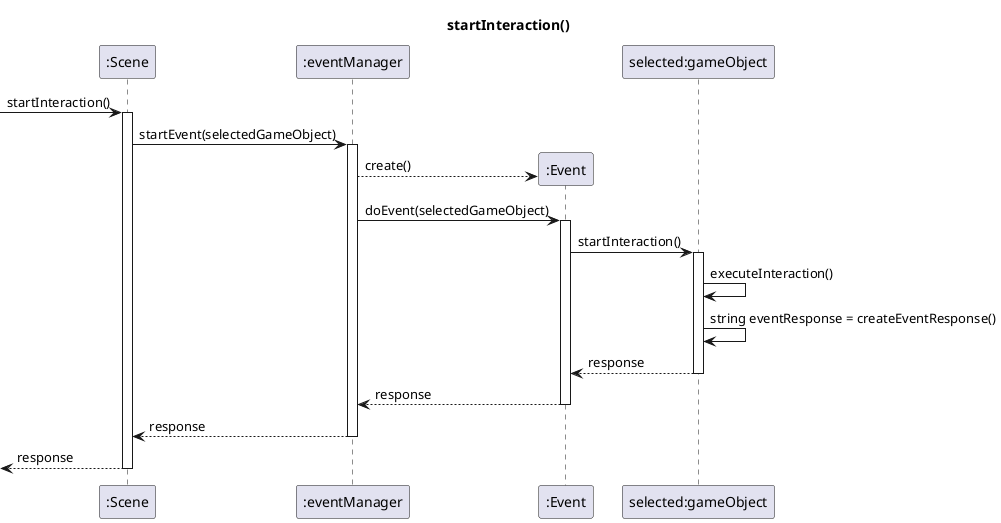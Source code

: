 @startuml

title startInteraction()
[-> ":Scene" ++ : startInteraction()
":Scene" -> ":eventManager" ++ : startEvent(selectedGameObject)
":eventManager" --> ":Event" ** : create()
":eventManager" -> ":Event" ++: doEvent(selectedGameObject)
":Event" -> "selected:gameObject" ++: startInteraction()
"selected:gameObject" -> "selected:gameObject": executeInteraction()
"selected:gameObject" -> "selected:gameObject": string eventResponse = createEventResponse()
return response 
return response 
return response
return response

@enduml